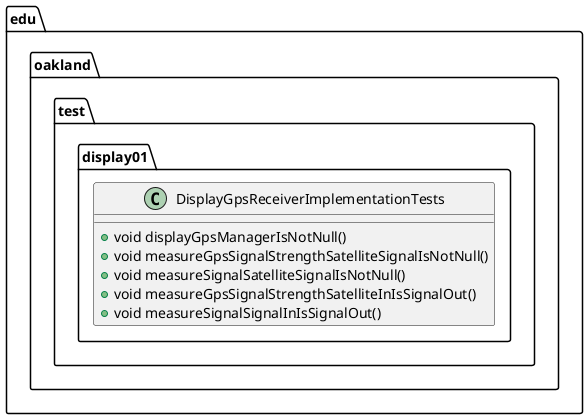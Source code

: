 @startuml DisplayGpsReceiverImplementationTests

package edu.oakland.test.display01 {
    class DisplayGpsReceiverImplementationTests {
        + void displayGpsManagerIsNotNull()
        + void measureGpsSignalStrengthSatelliteSignalIsNotNull()
        + void measureSignalSatelliteSignalIsNotNull() 
        + void measureGpsSignalStrengthSatelliteInIsSignalOut()
        + void measureSignalSignalInIsSignalOut()
    }
}

@enduml
